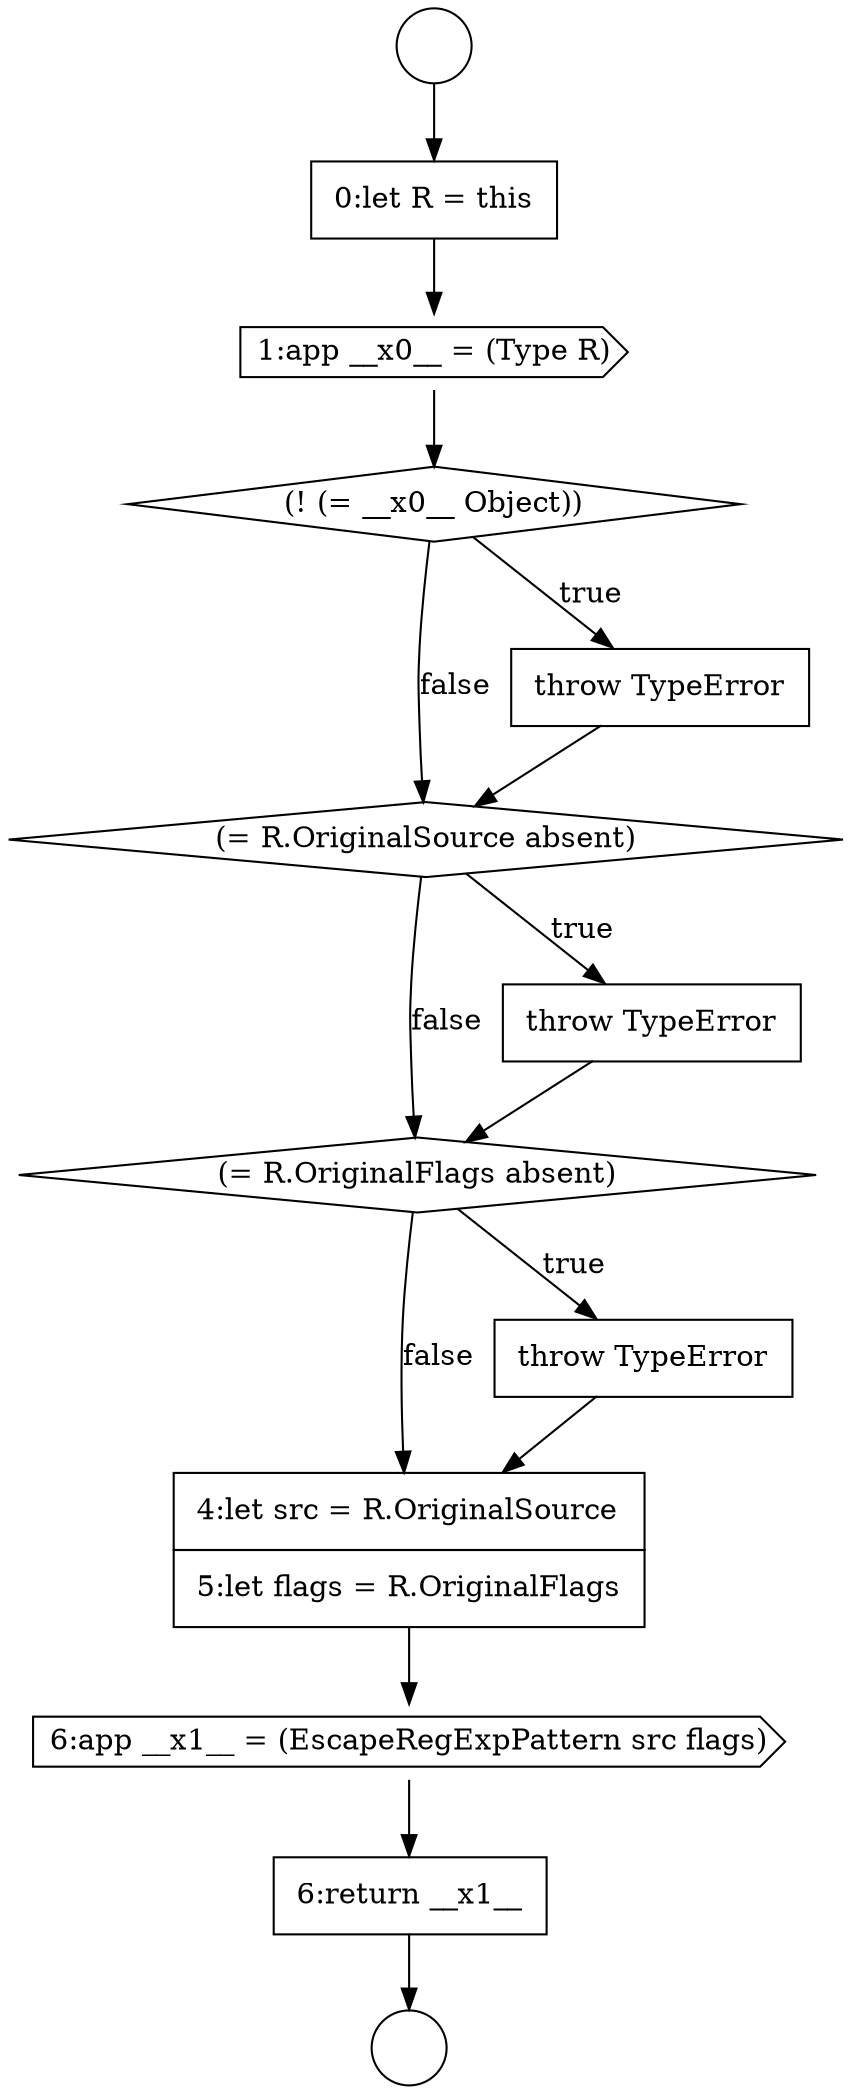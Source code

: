 digraph {
  node13255 [shape=none, margin=0, label=<<font color="black">
    <table border="0" cellborder="1" cellspacing="0" cellpadding="10">
      <tr><td align="left">4:let src = R.OriginalSource</td></tr>
      <tr><td align="left">5:let flags = R.OriginalFlags</td></tr>
    </table>
  </font>> color="black" fillcolor="white" style=filled]
  node13251 [shape=diamond, label=<<font color="black">(= R.OriginalSource absent)</font>> color="black" fillcolor="white" style=filled]
  node13248 [shape=cds, label=<<font color="black">1:app __x0__ = (Type R)</font>> color="black" fillcolor="white" style=filled]
  node13250 [shape=none, margin=0, label=<<font color="black">
    <table border="0" cellborder="1" cellspacing="0" cellpadding="10">
      <tr><td align="left">throw TypeError</td></tr>
    </table>
  </font>> color="black" fillcolor="white" style=filled]
  node13254 [shape=none, margin=0, label=<<font color="black">
    <table border="0" cellborder="1" cellspacing="0" cellpadding="10">
      <tr><td align="left">throw TypeError</td></tr>
    </table>
  </font>> color="black" fillcolor="white" style=filled]
  node13245 [shape=circle label=" " color="black" fillcolor="white" style=filled]
  node13249 [shape=diamond, label=<<font color="black">(! (= __x0__ Object))</font>> color="black" fillcolor="white" style=filled]
  node13253 [shape=diamond, label=<<font color="black">(= R.OriginalFlags absent)</font>> color="black" fillcolor="white" style=filled]
  node13246 [shape=circle label=" " color="black" fillcolor="white" style=filled]
  node13256 [shape=cds, label=<<font color="black">6:app __x1__ = (EscapeRegExpPattern src flags)</font>> color="black" fillcolor="white" style=filled]
  node13252 [shape=none, margin=0, label=<<font color="black">
    <table border="0" cellborder="1" cellspacing="0" cellpadding="10">
      <tr><td align="left">throw TypeError</td></tr>
    </table>
  </font>> color="black" fillcolor="white" style=filled]
  node13257 [shape=none, margin=0, label=<<font color="black">
    <table border="0" cellborder="1" cellspacing="0" cellpadding="10">
      <tr><td align="left">6:return __x1__</td></tr>
    </table>
  </font>> color="black" fillcolor="white" style=filled]
  node13247 [shape=none, margin=0, label=<<font color="black">
    <table border="0" cellborder="1" cellspacing="0" cellpadding="10">
      <tr><td align="left">0:let R = this</td></tr>
    </table>
  </font>> color="black" fillcolor="white" style=filled]
  node13256 -> node13257 [ color="black"]
  node13248 -> node13249 [ color="black"]
  node13251 -> node13252 [label=<<font color="black">true</font>> color="black"]
  node13251 -> node13253 [label=<<font color="black">false</font>> color="black"]
  node13255 -> node13256 [ color="black"]
  node13252 -> node13253 [ color="black"]
  node13247 -> node13248 [ color="black"]
  node13253 -> node13254 [label=<<font color="black">true</font>> color="black"]
  node13253 -> node13255 [label=<<font color="black">false</font>> color="black"]
  node13245 -> node13247 [ color="black"]
  node13249 -> node13250 [label=<<font color="black">true</font>> color="black"]
  node13249 -> node13251 [label=<<font color="black">false</font>> color="black"]
  node13250 -> node13251 [ color="black"]
  node13254 -> node13255 [ color="black"]
  node13257 -> node13246 [ color="black"]
}
